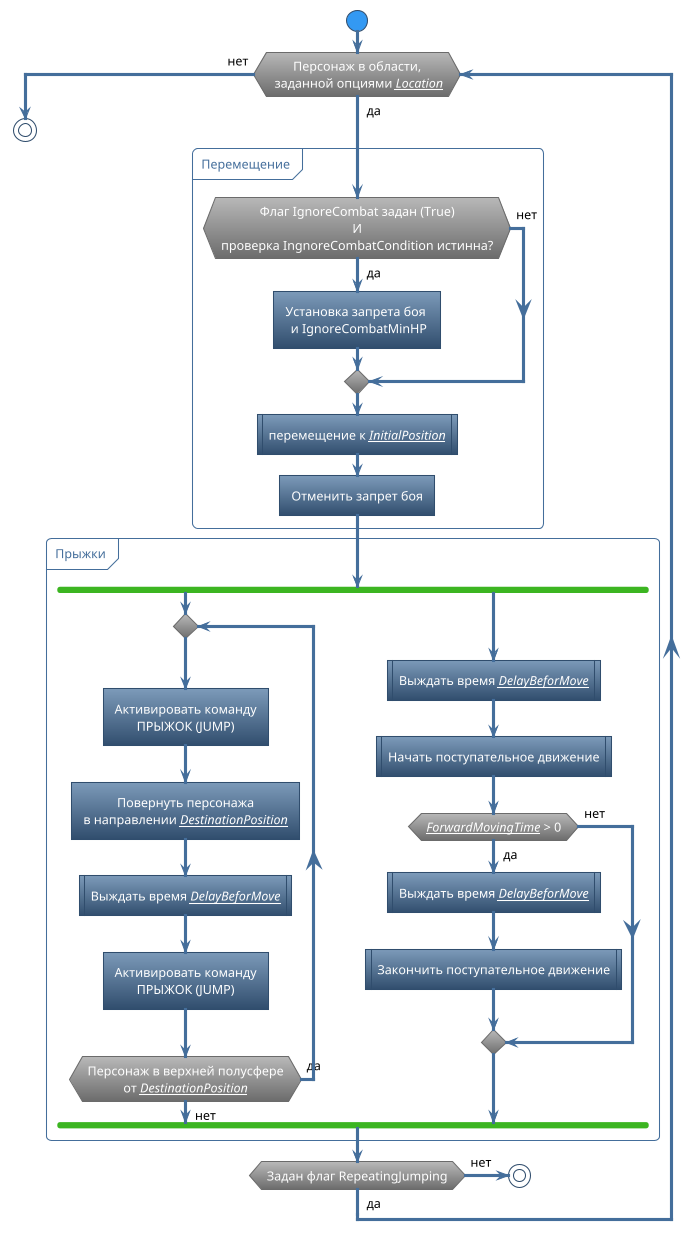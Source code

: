 @startuml
!theme spacelab
skinparam DefaultTextAlignment Center
'skinparam ConditionStyle InsideDiamond
'skinparam BackgroundColor White

start

while (Персонаж в области,\n заданной опциями <i><u>Location</u></i>) is (<color:black>да) 
    partition "Перемещение" {
        if (Флаг IgnoreCombat задан (True)\nИ\nпроверка IngnoreCombatCondition истинна?) then (<color:black>да) 
            :Установка запрета боя \n и IgnoreCombatMinHP]
        else (<color:black>нет)
        endif
        :перемещение к <i><u>InitialPosition</u></i>|
        :Отменить запрет боя]
    }

    partition "Прыжки" {
        fork
            repeat
                :Активировать команду\nПРЫЖОК (JUMP)]                 
                :Повернуть персонажа\nв направлении <i><u>DestinationPosition</u></i>]
                :Выждать время <i><u>DelayBeforMove</u></i>|
                :Активировать команду\nПРЫЖОК (JUMP)]
            repeat while (Персонаж в верхней полусфере\nот <i><u>DestinationPosition</u></i>) is (<color:black>да) not (<color:black>нет)
        fork again
            :Выждать время <i><u>DelayBeforMove</u></i>|
            :Начать поступательное движение|
            if (<i><u>ForwardMovingTime</u></i> > 0) then (<color:black>да)
                :Выждать время <i><u>DelayBeforMove</u></i>|
                :Закончить поступательное движение|
            else (<color:black>нет)
            endif
        end fork
    }

    if (Задан флаг RepeatingJumping) then (<color:black>да)
        
    else (<color:black>нет)
        stop
    endif
endwhile (<color:black>нет)

stop

@enduml